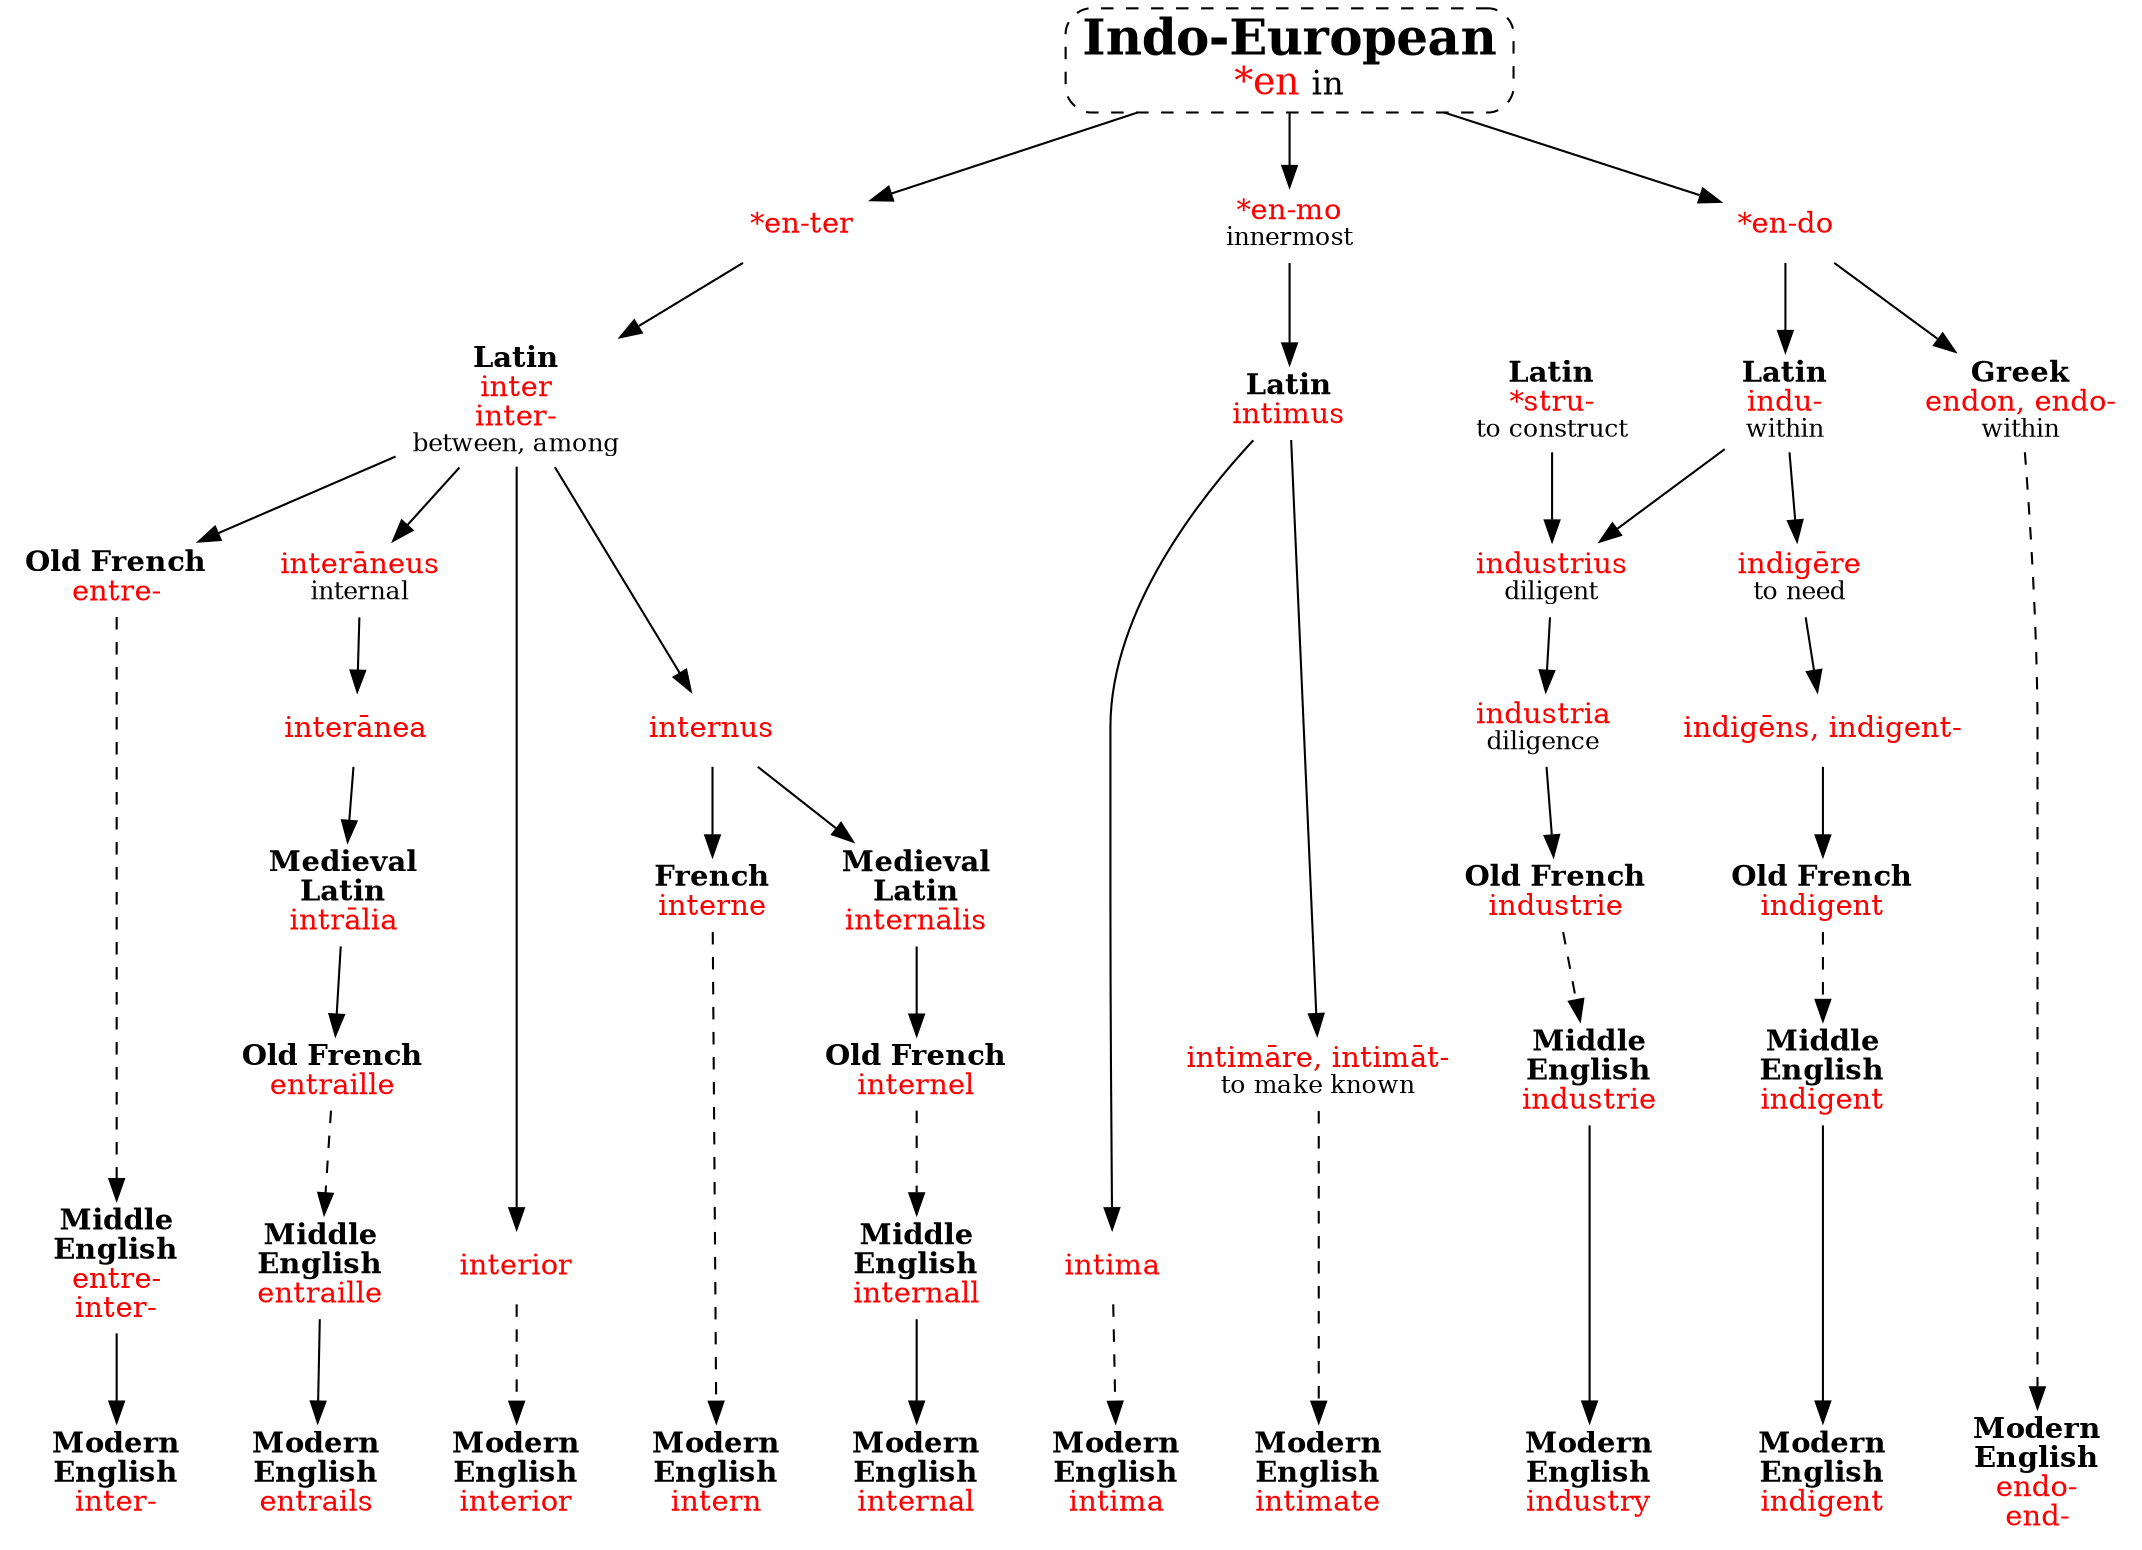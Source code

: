 strict digraph {
node [shape=none]

enIE [label=<<font point-size="24"><b>Indo-European</b></font><br/><font point-size="18" color="red">*en </font><font point-size="16">in</font>> shape=box style="dashed,rounded" URL="en-in0.svg" tooltip="Indo-European \"en\" in"]

enterIE [label=<<font color="red">*en-ter</font>>]
enmoIE [label=<<font color="red">*en-mo</font><br/><font point-size="12">innermost</font>>]
endoIE [label=<<font color="red">*en-do</font>>]
enIE -> { enterIE enmoIE endoIE }

// inter-
interL [label=<<b>Latin</b><br/><font color="red">inter<br/>inter-</font><br/><font point-size="12">between, among</font>>]
entreOF [label=<<b>Old French</b><br/><font color="red">entre-</font>>]
entreME [label=<<b>Middle<br/>English</b><br/><font color="red">entre-<br/>inter-</font>>]
inter [label=<<b>Modern<br/>English</b><br/><font color="red">inter-</font>>]
enterIE -> interL -> entreOF
entreOF -> entreME [style=dashed]
entreME -> inter

// entrails
interaneusL [label=<<font color="red">interāneus</font><br/><font point-size="12">internal</font>>]
interaneaL [label=<<font color="red">interānea</font>>]
intraliaL [label=<<b>Medieval<br/>Latin</b><br/><font color="red">intrālia</font>>]
entrailleOF [label=<<b>Old French</b><br/><font color="red">entraille</font>>]
entrailleME [label=<<b>Middle<br/>English</b><br/><font color="red">entraille</font>>]
entrails [label=<<b>Modern<br/>English</b><br/><font color="red">entrails</font>>]
interL -> interaneusL -> interaneaL -> intraliaL -> entrailleOF
entrailleOF -> entrailleME [style=dashed]
entrailleME -> entrails

// interior
interiorL [label=<<font color="red">interior</font>>]
interior [label=<<b>Modern<br/>English</b><br/><font color="red">interior</font>>]
interL -> interiorL
interiorL -> interior [style=dashed]

// intern, internal
internusL [label=<<font color="red">internus</font>>]
interneF [label=<<b>French</b><br/><font color="red">interne</font>>]
intern [label=<<b>Modern<br/>English</b><br/><font color="red">intern</font>>]
interL -> internusL -> interneF
interneF -> intern [style=dashed]
internalisL [label=<<b>Medieval<br/>Latin</b><br/><font color="red">internālis</font>>]
internelOF [label=<<b>Old French</b><br/><font color="red">internel</font>>]
internallME [label=<<b>Middle<br/>English</b><br/><font color="red">internall</font>>]
internal [label=<<b>Modern<br/>English</b><br/><font color="red">internal</font>>]
internusL -> internalisL -> internelOF
internelOF -> internallME [style=dashed]
internallME -> internal

// intima, intimate
intimusL [label=<<b>Latin</b><br/><font color="red">intimus</font>>]
intimaL [label=<<font color="red">intima</font>>]
intima [label=<<b>Modern<br/>English</b><br/><font color="red">intima</font>>]
enmoIE -> intimusL -> intimaL
intimaL -> intima [style=dashed]
intimareL [label=<<font color="red">intimāre, intimāt-</font><br/><font point-size="12">to make known</font>>]
intimate [label=<<b>Modern<br/>English</b><br/><font color="red">intimate</font>>]
intimusL -> intimareL
intimareL -> intimate [style=dashed]

// industry
induL [label=<<b>Latin</b><br/><font color="red">indu-</font><br/><font point-size="12">within</font>>]
struL [label=<<b>Latin</b><br/><font color="red">*stru-</font><br/><font point-size="12">to construct</font>>]
industriusL [label=<<font color="red">industrius</font><br/><font point-size="12">diligent</font>>]
industriaL [label=<<font color="red">industria</font><br/><font point-size="12">diligence</font>>]
industrieOF [label=<<b>Old French</b><br/><font color="red">industrie</font>>]
industrieME [label=<<b>Middle<br/>English</b><br/><font color="red">industrie</font>>]
industry [label=<<b>Modern<br/>English</b><br/><font color="red">industry</font>>]
endoIE -> induL
{ induL struL } -> industriusL -> industriaL -> industrieOF
industrieOF -> industrieME [style=dashed]
industrieME -> industry

// indigent
indigereL [label=<<font color="red">indigēre</font><br/><font point-size="12">to need</font>>]
indigensL [label=<<font color="red">indigēns, indigent-</font>>]
indigentOF [label=<<b>Old French</b><br/><font color="red">indigent</font>>]
indigentME [label=<<b>Middle<br/>English</b><br/><font color="red">indigent</font>>]
indigent [label=<<b>Modern<br/>English</b><br/><font color="red">indigent</font>>]
induL -> indigereL -> indigensL -> indigentOF 
indigentOF -> indigentME [style=dashed]
indigentME -> indigent

// endo-
endonG [label=<<b>Greek</b><br/><font color="red">endon, endo-</font><br/><font point-size="12">within</font>>]
endo [label=<<b>Modern<br/>English</b><br/><font color="red">endo-<br/>end-</font>>]
endoIE -> endonG
endonG -> endo [style=dashed]

{ rank=sink inter entrails interior intern internal intima intimate industry indigent endo }
{ rank=same interL intimusL induL endonG }
}